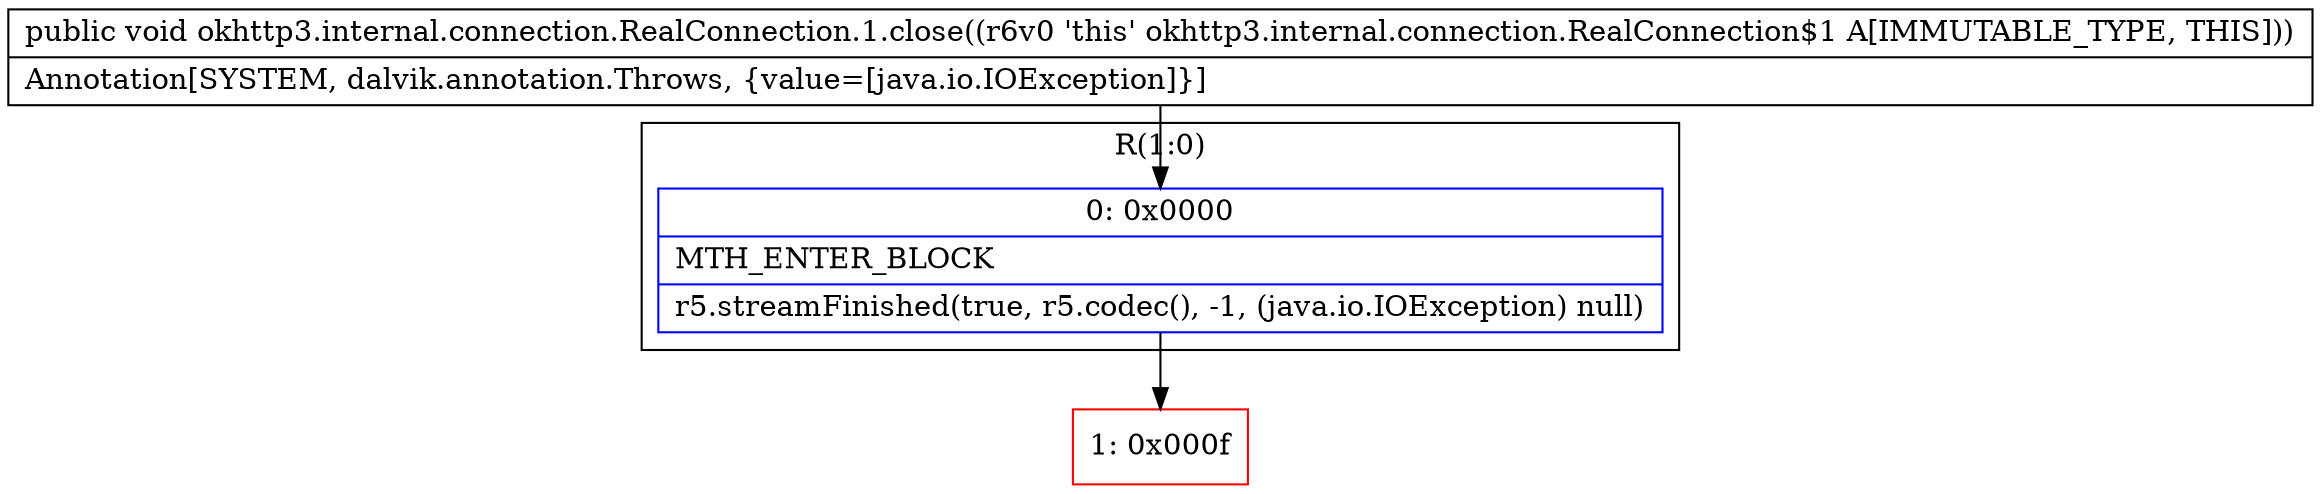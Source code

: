 digraph "CFG forokhttp3.internal.connection.RealConnection.1.close()V" {
subgraph cluster_Region_1787925712 {
label = "R(1:0)";
node [shape=record,color=blue];
Node_0 [shape=record,label="{0\:\ 0x0000|MTH_ENTER_BLOCK\l|r5.streamFinished(true, r5.codec(), \-1, (java.io.IOException) null)\l}"];
}
Node_1 [shape=record,color=red,label="{1\:\ 0x000f}"];
MethodNode[shape=record,label="{public void okhttp3.internal.connection.RealConnection.1.close((r6v0 'this' okhttp3.internal.connection.RealConnection$1 A[IMMUTABLE_TYPE, THIS]))  | Annotation[SYSTEM, dalvik.annotation.Throws, \{value=[java.io.IOException]\}]\l}"];
MethodNode -> Node_0;
Node_0 -> Node_1;
}


